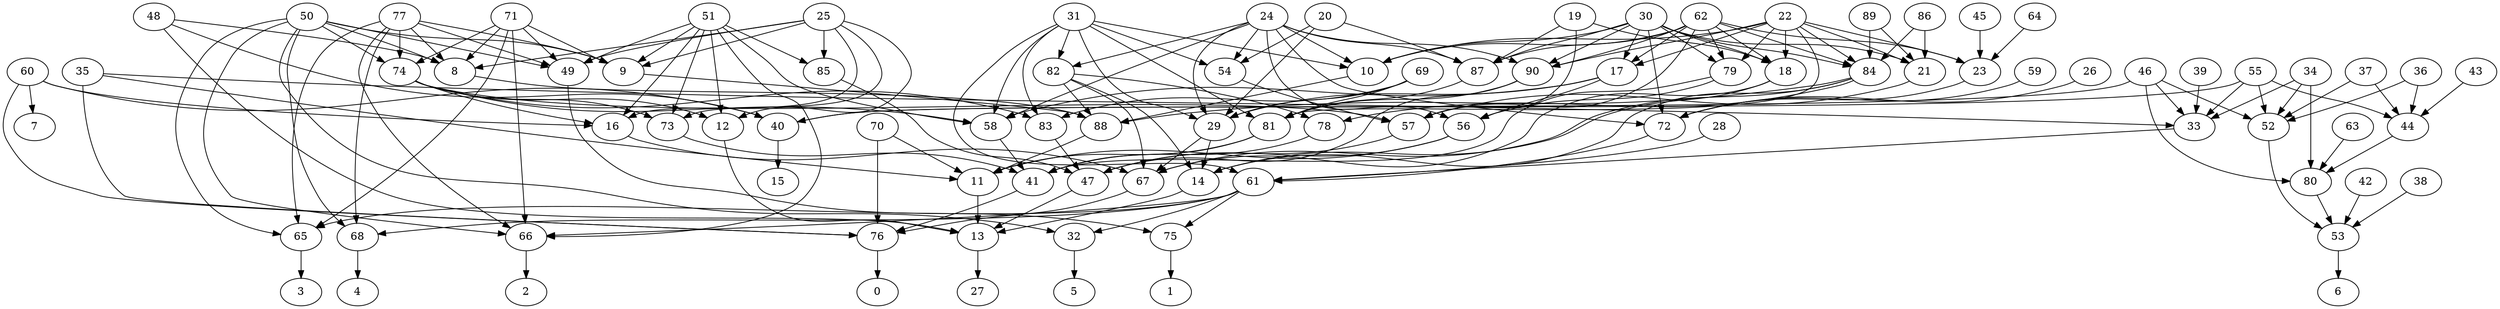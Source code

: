 digraph G {
    60 -> 40;
    48 -> 40;
    55 -> 40;
    46 -> 40;
    52 -> 53;
    80 -> 53;
    42 -> 53;
    38 -> 53;
    46 -> 80;
    63 -> 80;
    34 -> 80;
    44 -> 80;
    55 -> 44;
    43 -> 44;
    37 -> 44;
    36 -> 44;
    55 -> 52;
    46 -> 52;
    37 -> 52;
    36 -> 52;
    34 -> 52;
    50 -> 32;
    61 -> 32;
    31 -> 61;
    28 -> 61;
    72 -> 61;
    33 -> 61;
    30 -> 72;
    59 -> 72;
    26 -> 72;
    24 -> 72;
    23 -> 72;
    22 -> 23;
    45 -> 23;
    62 -> 23;
    64 -> 23;
    46 -> 33;
    55 -> 33;
    35 -> 33;
    34 -> 33;
    39 -> 33;
    50 -> 68;
    77 -> 68;
    61 -> 68;
    50 -> 65;
    77 -> 65;
    71 -> 65;
    61 -> 65;
    50 -> 66;
    77 -> 66;
    71 -> 66;
    51 -> 66;
    61 -> 66;
    61 -> 75;
    49 -> 75;
    50 -> 49;
    77 -> 49;
    71 -> 49;
    51 -> 49;
    25 -> 49;
    41 -> 76;
    60 -> 76;
    67 -> 76;
    35 -> 76;
    70 -> 76;
    78 -> 41;
    79 -> 41;
    81 -> 41;
    58 -> 41;
    73 -> 41;
    51 -> 73;
    74 -> 73;
    25 -> 73;
    77 -> 74;
    50 -> 74;
    71 -> 74;
    82 -> 78;
    84 -> 78;
    31 -> 82;
    24 -> 82;
    89 -> 84;
    86 -> 84;
    22 -> 84;
    30 -> 84;
    62 -> 84;
    87 -> 81;
    22 -> 81;
    31 -> 81;
    90 -> 81;
    69 -> 81;
    24 -> 90;
    62 -> 90;
    22 -> 90;
    30 -> 90;
    20 -> 87;
    62 -> 87;
    19 -> 87;
    24 -> 87;
    30 -> 87;
    74 -> 58;
    51 -> 58;
    17 -> 58;
    31 -> 58;
    24 -> 58;
    62 -> 17;
    22 -> 17;
    30 -> 17;
    62 -> 79;
    22 -> 79;
    30 -> 79;
    84 -> 67;
    18 -> 67;
    82 -> 67;
    29 -> 67;
    16 -> 67;
    69 -> 29;
    20 -> 29;
    31 -> 29;
    24 -> 29;
    17 -> 29;
    60 -> 16;
    74 -> 16;
    51 -> 16;
    25 -> 16;
    19 -> 18;
    62 -> 18;
    22 -> 18;
    30 -> 18;
    14 -> 13;
    12 -> 13;
    48 -> 13;
    47 -> 13;
    11 -> 13;
    84 -> 14;
    18 -> 14;
    82 -> 14;
    29 -> 14;
    57 -> 47;
    56 -> 47;
    83 -> 47;
    90 -> 47;
    85 -> 47;
    24 -> 56;
    17 -> 56;
    79 -> 56;
    19 -> 57;
    62 -> 57;
    54 -> 57;
    74 -> 57;
    21 -> 57;
    30 -> 21;
    86 -> 21;
    22 -> 21;
    89 -> 21;
    20 -> 54;
    24 -> 54;
    31 -> 54;
    31 -> 83;
    74 -> 83;
    69 -> 83;
    51 -> 85;
    25 -> 85;
    88 -> 11;
    56 -> 11;
    81 -> 11;
    35 -> 11;
    70 -> 11;
    84 -> 88;
    82 -> 88;
    10 -> 88;
    9 -> 88;
    8 -> 88;
    24 -> 10;
    62 -> 10;
    22 -> 10;
    30 -> 10;
    31 -> 10;
    77 -> 8;
    50 -> 8;
    25 -> 8;
    71 -> 8;
    48 -> 8;
    77 -> 9;
    50 -> 9;
    25 -> 9;
    71 -> 9;
    51 -> 9;
    74 -> 12;
    51 -> 12;
    25 -> 12;
    60 -> 7;
    40 -> 15;
    53 -> 6;
    32 -> 5;
    68 -> 4;
    65 -> 3;
    66 -> 2;
    75 -> 1;
    76 -> 0;
    13 -> 27;
}
